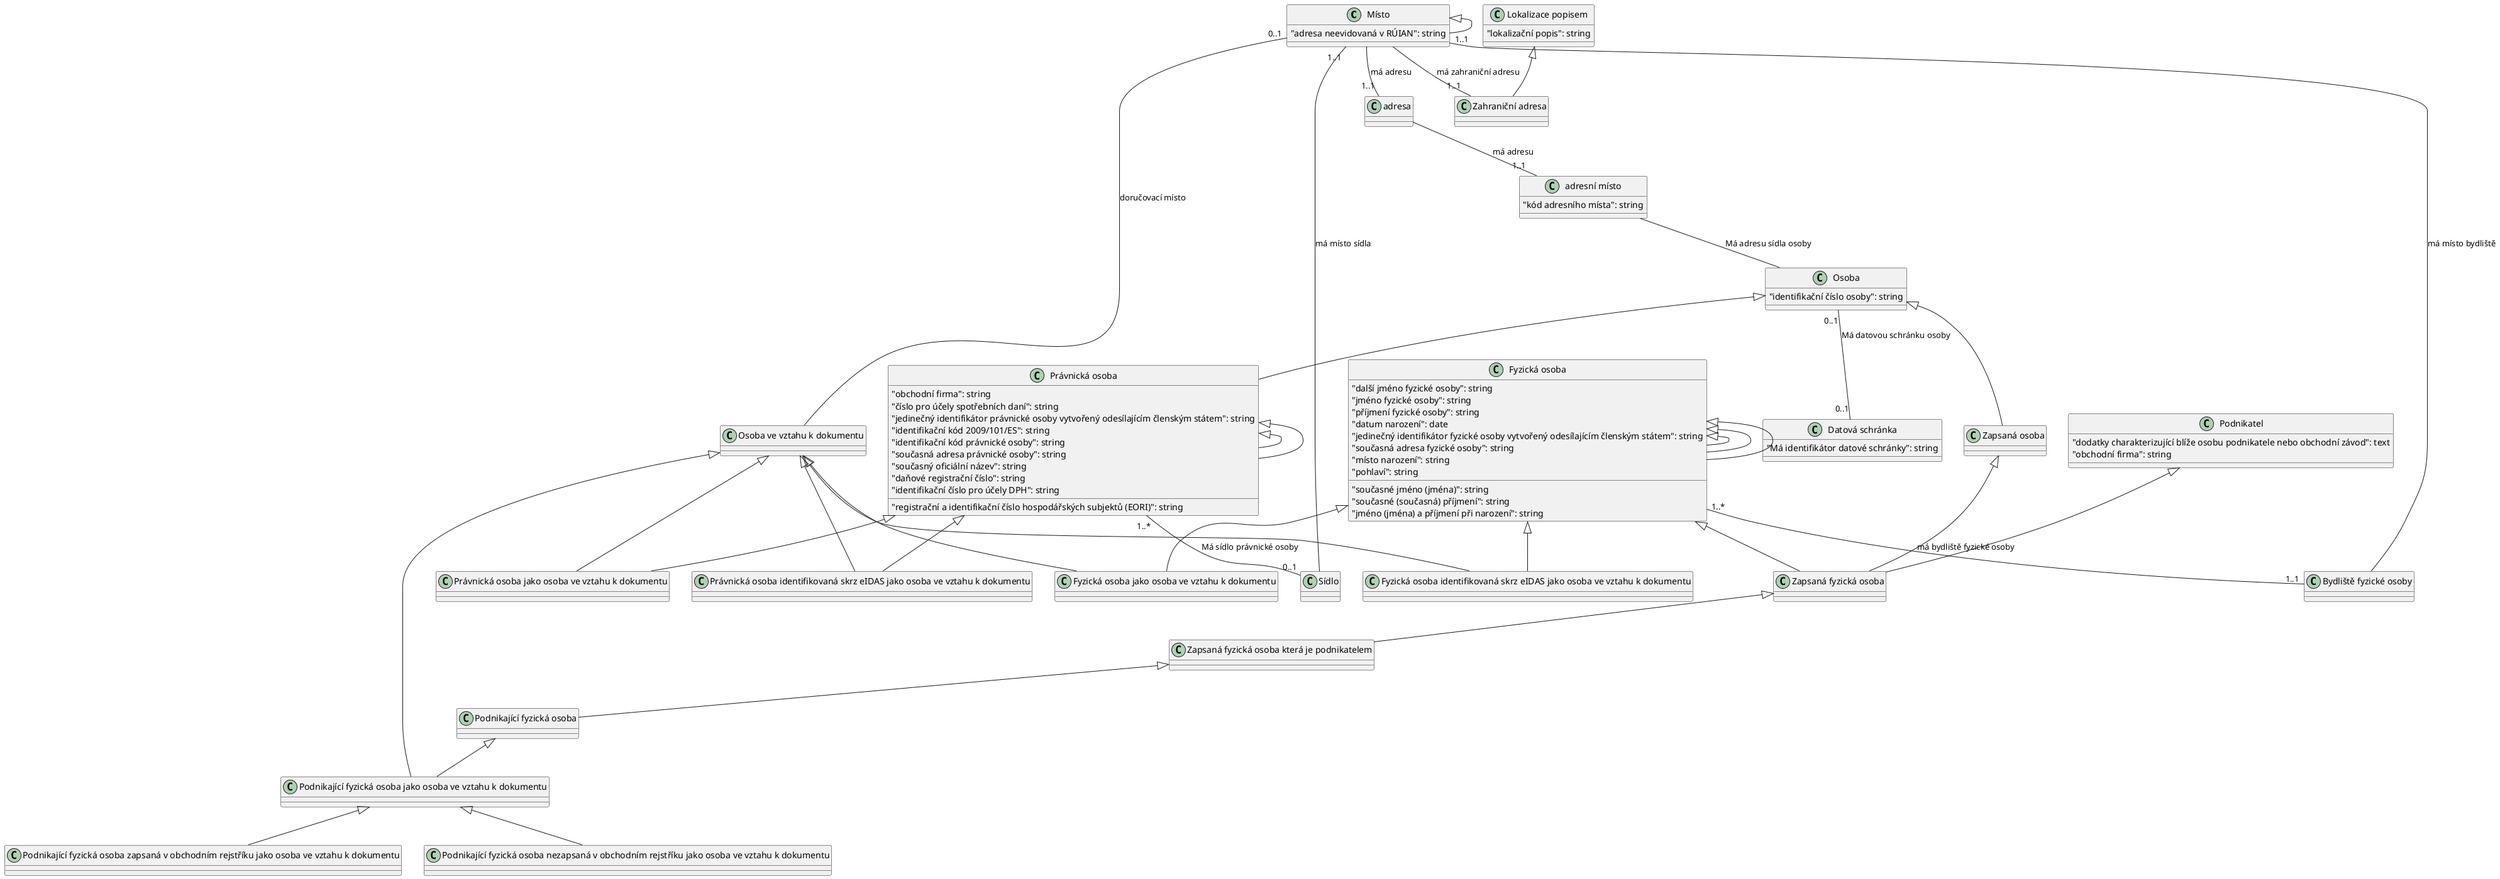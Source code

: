 @startuml
set namespaceSeparator none
class "Místo" {
  "adresa neevidovaná v RÚIAN": string
}

class adresa {
}

class "Zahraniční adresa" {
}

class "Lokalizace popisem" {
  "lokalizační popis": string
}

class "adresní místo" {
  "kód adresního místa": string
}

class "Právnická osoba" {
  "obchodní firma": string
}

class "Fyzická osoba" {
}

class "Podnikající fyzická osoba" {
}

class Osoba {
  "identifikační číslo osoby": string
}

class "Právnická osoba" {
  "číslo pro účely spotřebních daní": string
  "registrační a identifikační číslo hospodářských subjektů (EORI)": string
  "jedinečný identifikátor právnické osoby vytvořený odesílajícím členským státem": string
  "identifikační kód 2009/101/ES": string
  "identifikační kód právnické osoby": string
  "současná adresa právnické osoby": string
  "současný oficiální název": string
  "daňové registrační číslo": string
  "identifikační číslo pro účely DPH": string
}

class "Právnická osoba" {
}

class "Datová schránka" {
  "Má identifikátor datové schránky": string
}

class "Sídlo" {
}

class "Místo" {
}

class "Fyzická osoba" {
  "další jméno fyzické osoby": string
  "jméno fyzické osoby": string
  "příjmení fyzické osoby": string
}

class "Fyzická osoba" {
  "datum narození": date
  "jedinečný identifikátor fyzické osoby vytvořený odesílajícím členským státem": string
  "současné jméno (jména)": string
  "současné (současná) příjmení": string
  "současná adresa fyzické osoby": string
  "jméno (jména) a příjmení při narození": string
  "místo narození": string
  "pohlaví": string
}

class "Bydliště fyzické osoby" {
}

class Podnikatel {
  "dodatky charakterizující blíže osobu podnikatele nebo obchodní závod": text
  "obchodní firma": string
}

class "Zapsaná fyzická osoba" {
}

class "Fyzická osoba" {
}

class "Zapsaná osoba" {
}

class "Zapsaná fyzická osoba která je podnikatelem" {
}

class "Osoba ve vztahu k dokumentu" {
}

class "Právnická osoba jako osoba ve vztahu k dokumentu" {
}

class "Fyzická osoba jako osoba ve vztahu k dokumentu" {
}

class "Podnikající fyzická osoba jako osoba ve vztahu k dokumentu" {
}

class "Podnikající fyzická osoba zapsaná v obchodním rejstříku jako osoba ve vztahu k dokumentu" {
}

class "Podnikající fyzická osoba nezapsaná v obchodním rejstříku jako osoba ve vztahu k dokumentu" {
}

class "Fyzická osoba identifikovaná skrz eIDAS jako osoba ve vztahu k dokumentu" {
}

class "Právnická osoba identifikovaná skrz eIDAS jako osoba ve vztahu k dokumentu" {
}

"Lokalizace popisem" <|-- "Zahraniční adresa"
Osoba <|-- "Právnická osoba"
"Právnická osoba" <|-- "Právnická osoba"
"Právnická osoba" <|-- "Právnická osoba"
"Fyzická osoba" <|-- "Fyzická osoba"
"Fyzická osoba" <|-- "Fyzická osoba"
"Zapsaná fyzická osoba která je podnikatelem" <|-- "Podnikající fyzická osoba"
"Místo" <|-- "Místo"
Podnikatel <|-- "Zapsaná fyzická osoba"
"Fyzická osoba" <|-- "Zapsaná fyzická osoba"
"Zapsaná osoba" <|-- "Zapsaná fyzická osoba"
"Fyzická osoba" <|-- "Fyzická osoba"
Osoba <|-- "Zapsaná osoba"
"Zapsaná fyzická osoba" <|-- "Zapsaná fyzická osoba která je podnikatelem"
"Osoba ve vztahu k dokumentu" <|-- "Právnická osoba jako osoba ve vztahu k dokumentu"
"Právnická osoba" <|-- "Právnická osoba jako osoba ve vztahu k dokumentu"
"Osoba ve vztahu k dokumentu" <|-- "Fyzická osoba jako osoba ve vztahu k dokumentu"
"Fyzická osoba" <|-- "Fyzická osoba jako osoba ve vztahu k dokumentu"
"Osoba ve vztahu k dokumentu" <|-- "Podnikající fyzická osoba jako osoba ve vztahu k dokumentu"
"Podnikající fyzická osoba" <|-- "Podnikající fyzická osoba jako osoba ve vztahu k dokumentu"
"Podnikající fyzická osoba jako osoba ve vztahu k dokumentu" <|-- "Podnikající fyzická osoba zapsaná v obchodním rejstříku jako osoba ve vztahu k dokumentu"
"Podnikající fyzická osoba jako osoba ve vztahu k dokumentu" <|-- "Podnikající fyzická osoba nezapsaná v obchodním rejstříku jako osoba ve vztahu k dokumentu"
"Fyzická osoba" <|-- "Fyzická osoba identifikovaná skrz eIDAS jako osoba ve vztahu k dokumentu"
"Osoba ve vztahu k dokumentu" <|-- "Fyzická osoba identifikovaná skrz eIDAS jako osoba ve vztahu k dokumentu"
"Právnická osoba" <|-- "Právnická osoba identifikovaná skrz eIDAS jako osoba ve vztahu k dokumentu"
"Osoba ve vztahu k dokumentu" <|-- "Právnická osoba identifikovaná skrz eIDAS jako osoba ve vztahu k dokumentu"
"Místo" -- "1..1" adresa :  "má adresu"
"Místo" -- "1..1" "Zahraniční adresa" :  "má zahraniční adresu"
adresa -- "1..1" "adresní místo" :  "má adresu"
"adresní místo" -- Osoba :  "Má adresu sídla osoby"
Osoba "0..1" -- "0..1" "Datová schránka" :  "Má datovou schránku osoby"
"Právnická osoba" "1..*" -- "0..1" "Sídlo" :  "Má sídlo právnické osoby"
"Sídlo" -- "1..1" "Místo" :  "má místo sídla"
"Místo" "1..1" -- "Bydliště fyzické osoby" :  "má místo bydliště"
"Místo" "0..1" -- "Osoba ve vztahu k dokumentu" :  "doručovací místo"
"Fyzická osoba" "1..*" -- "1..1" "Bydliště fyzické osoby" :  "má bydliště fyzické osoby"
@enduml
